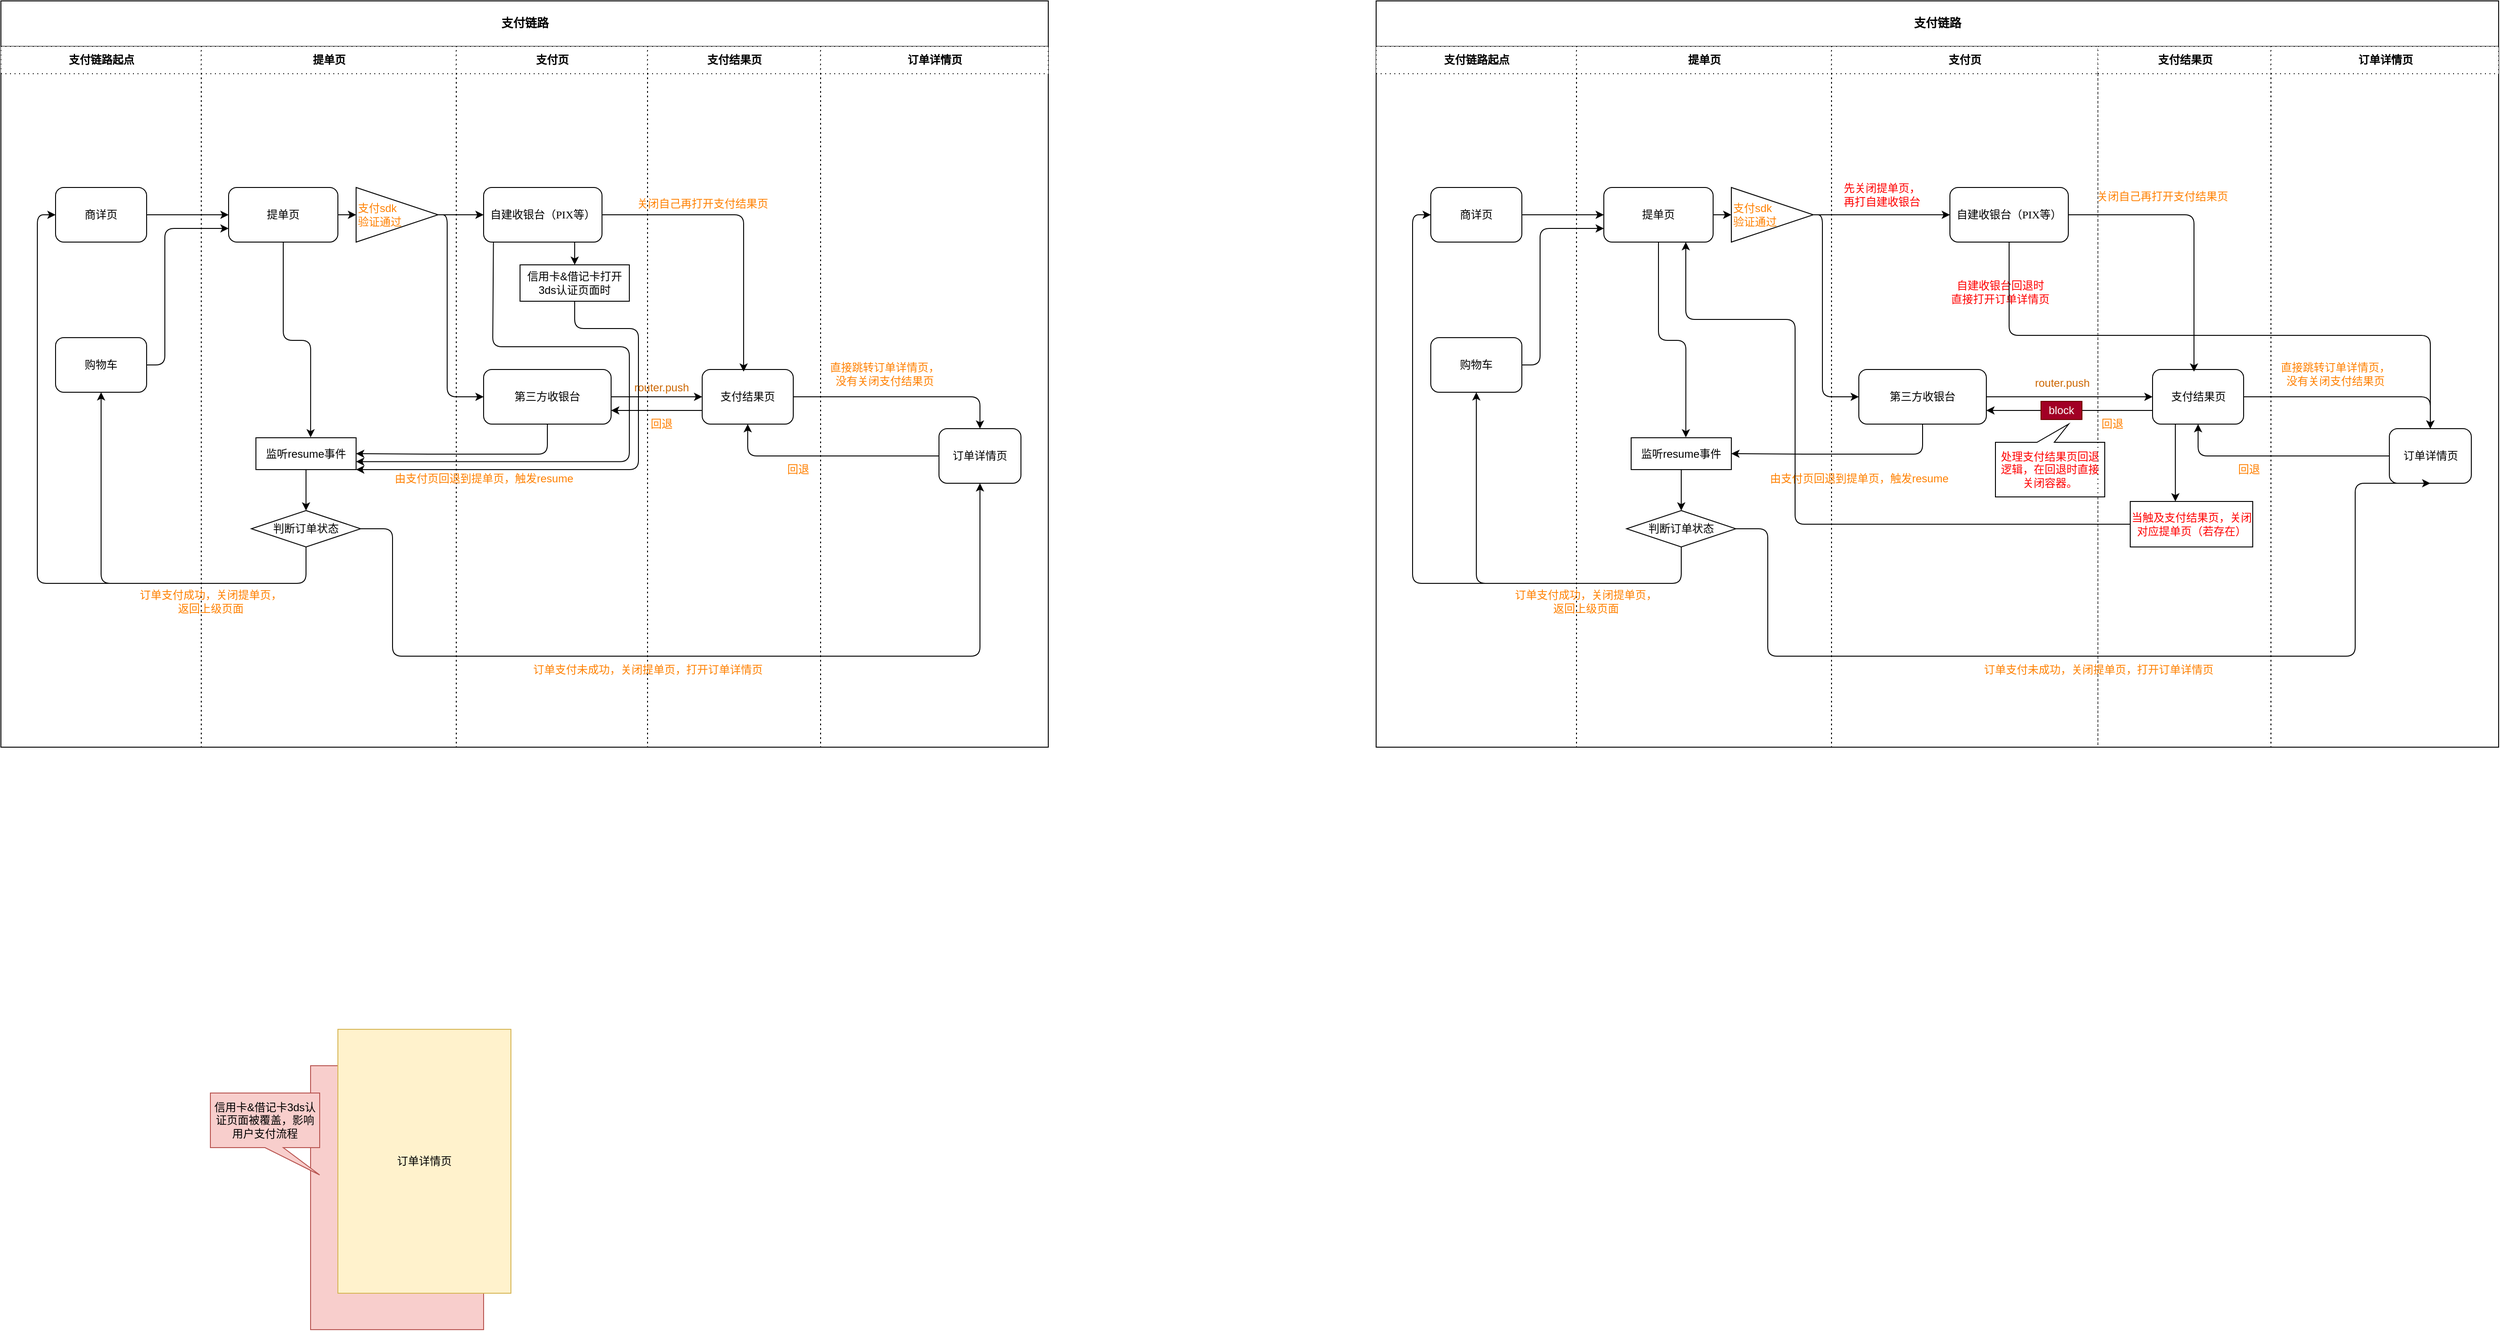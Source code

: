<mxfile version="21.6.9" type="github">
  <diagram name="Page-1" id="74e2e168-ea6b-b213-b513-2b3c1d86103e">
    <mxGraphModel dx="1744" dy="1058" grid="1" gridSize="10" guides="1" tooltips="1" connect="1" arrows="1" fold="1" page="1" pageScale="1" pageWidth="1100" pageHeight="850" background="none" math="0" shadow="0">
      <root>
        <mxCell id="0" />
        <mxCell id="1" parent="0" />
        <mxCell id="77e6c97f196da883-1" value="&lt;p style=&quot;line-height: 270%;&quot;&gt;&lt;font style=&quot;font-size: 13px;&quot;&gt;支付链路&lt;/font&gt;&lt;/p&gt;" style="swimlane;html=1;childLayout=stackLayout;startSize=50;rounded=0;shadow=0;labelBackgroundColor=none;strokeWidth=1;fontFamily=Verdana;fontSize=8;align=center;" parent="1" vertex="1">
          <mxGeometry x="80" y="150" width="1150" height="820" as="geometry">
            <mxRectangle x="70" y="40" width="70" height="20" as="alternateBounds" />
          </mxGeometry>
        </mxCell>
        <mxCell id="77e6c97f196da883-2" value="支付链路起点" style="swimlane;html=1;startSize=30;dashed=1;dashPattern=1 4;" parent="77e6c97f196da883-1" vertex="1">
          <mxGeometry y="50" width="220" height="770" as="geometry">
            <mxRectangle y="20" width="40" height="730" as="alternateBounds" />
          </mxGeometry>
        </mxCell>
        <mxCell id="77e6c97f196da883-10" value="&lt;font style=&quot;font-size: 12px;&quot;&gt;商详页&lt;/font&gt;" style="rounded=1;whiteSpace=wrap;html=1;shadow=0;labelBackgroundColor=none;strokeWidth=1;fontFamily=Verdana;fontSize=8;align=center;" parent="77e6c97f196da883-2" vertex="1">
          <mxGeometry x="60" y="155" width="100" height="60" as="geometry" />
        </mxCell>
        <mxCell id="P8WrUf40X3M7dqkF6_TZ-1" value="&lt;font style=&quot;font-size: 12px;&quot;&gt;购物车&lt;/font&gt;" style="rounded=1;whiteSpace=wrap;html=1;shadow=0;labelBackgroundColor=none;strokeWidth=1;fontFamily=Verdana;fontSize=8;align=center;" vertex="1" parent="77e6c97f196da883-2">
          <mxGeometry x="60" y="320" width="100" height="60" as="geometry" />
        </mxCell>
        <mxCell id="77e6c97f196da883-3" value="提单页" style="swimlane;html=1;startSize=30;dashed=1;dashPattern=1 4;" parent="77e6c97f196da883-1" vertex="1">
          <mxGeometry x="220" y="50" width="280" height="770" as="geometry" />
        </mxCell>
        <mxCell id="P8WrUf40X3M7dqkF6_TZ-40" style="edgeStyle=orthogonalEdgeStyle;rounded=1;orthogonalLoop=1;jettySize=auto;html=1;exitX=0.5;exitY=1;exitDx=0;exitDy=0;entryX=0.546;entryY=-0.01;entryDx=0;entryDy=0;entryPerimeter=0;" edge="1" parent="77e6c97f196da883-3" source="77e6c97f196da883-11" target="P8WrUf40X3M7dqkF6_TZ-5">
          <mxGeometry relative="1" as="geometry">
            <Array as="points">
              <mxPoint x="90" y="323" />
              <mxPoint x="120" y="323" />
            </Array>
          </mxGeometry>
        </mxCell>
        <mxCell id="77e6c97f196da883-11" value="&lt;font style=&quot;font-size: 12px;&quot;&gt;提单页&lt;/font&gt;" style="rounded=1;whiteSpace=wrap;html=1;shadow=0;labelBackgroundColor=none;strokeWidth=1;fontFamily=Verdana;fontSize=8;align=center;" parent="77e6c97f196da883-3" vertex="1">
          <mxGeometry x="30" y="155" width="120" height="60" as="geometry" />
        </mxCell>
        <mxCell id="P8WrUf40X3M7dqkF6_TZ-7" style="edgeStyle=orthogonalEdgeStyle;rounded=0;orthogonalLoop=1;jettySize=auto;html=1;exitX=0.5;exitY=1;exitDx=0;exitDy=0;entryX=0.5;entryY=0;entryDx=0;entryDy=0;" edge="1" parent="77e6c97f196da883-3" source="P8WrUf40X3M7dqkF6_TZ-5" target="P8WrUf40X3M7dqkF6_TZ-8">
          <mxGeometry relative="1" as="geometry">
            <mxPoint x="79.97" y="400.0" as="targetPoint" />
          </mxGeometry>
        </mxCell>
        <mxCell id="P8WrUf40X3M7dqkF6_TZ-5" value="监听resume事件" style="rounded=0;whiteSpace=wrap;html=1;" vertex="1" parent="77e6c97f196da883-3">
          <mxGeometry x="60" y="430" width="110" height="35" as="geometry" />
        </mxCell>
        <mxCell id="P8WrUf40X3M7dqkF6_TZ-8" value="判断订单状态" style="rhombus;whiteSpace=wrap;html=1;" vertex="1" parent="77e6c97f196da883-3">
          <mxGeometry x="55" y="510" width="120" height="40" as="geometry" />
        </mxCell>
        <mxCell id="P8WrUf40X3M7dqkF6_TZ-12" value="&lt;font color=&quot;#ff8000&quot;&gt;订单支付成功，关闭提单页，&lt;br&gt;返回上级页面&lt;/font&gt;" style="text;html=1;align=center;verticalAlign=middle;resizable=0;points=[];autosize=1;strokeColor=none;fillColor=none;" vertex="1" parent="77e6c97f196da883-3">
          <mxGeometry x="-80" y="590" width="180" height="40" as="geometry" />
        </mxCell>
        <mxCell id="P8WrUf40X3M7dqkF6_TZ-19" value="&lt;font color=&quot;#ff8000&quot;&gt;支付sdk&lt;br&gt;验证通过&lt;/font&gt;" style="triangle;whiteSpace=wrap;html=1;align=left;" vertex="1" parent="77e6c97f196da883-3">
          <mxGeometry x="170" y="155" width="90" height="60" as="geometry" />
        </mxCell>
        <mxCell id="P8WrUf40X3M7dqkF6_TZ-20" style="edgeStyle=orthogonalEdgeStyle;rounded=0;orthogonalLoop=1;jettySize=auto;html=1;exitX=1;exitY=0.5;exitDx=0;exitDy=0;entryX=0;entryY=0.5;entryDx=0;entryDy=0;" edge="1" parent="77e6c97f196da883-3" source="77e6c97f196da883-11" target="P8WrUf40X3M7dqkF6_TZ-19">
          <mxGeometry relative="1" as="geometry" />
        </mxCell>
        <mxCell id="77e6c97f196da883-4" value="支付页" style="swimlane;html=1;startSize=30;dashed=1;dashPattern=1 4;" parent="77e6c97f196da883-1" vertex="1">
          <mxGeometry x="500" y="50" width="210" height="770" as="geometry" />
        </mxCell>
        <mxCell id="P8WrUf40X3M7dqkF6_TZ-47" style="edgeStyle=orthogonalEdgeStyle;rounded=0;orthogonalLoop=1;jettySize=auto;html=1;exitX=0.75;exitY=1;exitDx=0;exitDy=0;entryX=0.5;entryY=0;entryDx=0;entryDy=0;" edge="1" parent="77e6c97f196da883-4" source="77e6c97f196da883-12" target="P8WrUf40X3M7dqkF6_TZ-46">
          <mxGeometry relative="1" as="geometry" />
        </mxCell>
        <mxCell id="77e6c97f196da883-12" value="&lt;font style=&quot;font-size: 12px;&quot;&gt;自建收银台（PIX等）&lt;/font&gt;" style="rounded=1;whiteSpace=wrap;html=1;shadow=0;labelBackgroundColor=none;strokeWidth=1;fontFamily=Verdana;fontSize=8;align=center;" parent="77e6c97f196da883-4" vertex="1">
          <mxGeometry x="30" y="155" width="130" height="60" as="geometry" />
        </mxCell>
        <mxCell id="77e6c97f196da883-14" value="&lt;font style=&quot;font-size: 12px;&quot;&gt;第三方收银台&lt;/font&gt;" style="rounded=1;whiteSpace=wrap;html=1;shadow=0;labelBackgroundColor=none;strokeWidth=1;fontFamily=Verdana;fontSize=8;align=center;" parent="77e6c97f196da883-4" vertex="1">
          <mxGeometry x="30" y="355" width="140" height="60" as="geometry" />
        </mxCell>
        <mxCell id="P8WrUf40X3M7dqkF6_TZ-26" value="&lt;font color=&quot;#ff8000&quot;&gt;由支付页回退到提单页，触发resume&lt;/font&gt;" style="text;html=1;align=center;verticalAlign=middle;resizable=0;points=[];autosize=1;strokeColor=none;fillColor=none;" vertex="1" parent="77e6c97f196da883-4">
          <mxGeometry x="-80" y="460" width="220" height="30" as="geometry" />
        </mxCell>
        <mxCell id="P8WrUf40X3M7dqkF6_TZ-46" value="信用卡&amp;amp;借记卡打开3ds认证页面时" style="rounded=0;whiteSpace=wrap;html=1;" vertex="1" parent="77e6c97f196da883-4">
          <mxGeometry x="70" y="240" width="120" height="40" as="geometry" />
        </mxCell>
        <mxCell id="77e6c97f196da883-5" value="支付结果页" style="swimlane;html=1;startSize=30;dashed=1;dashPattern=1 4;" parent="77e6c97f196da883-1" vertex="1">
          <mxGeometry x="710" y="50" width="190" height="770" as="geometry" />
        </mxCell>
        <mxCell id="77e6c97f196da883-15" value="&lt;font style=&quot;font-size: 12px;&quot;&gt;支付结果页&lt;/font&gt;" style="rounded=1;whiteSpace=wrap;html=1;shadow=0;labelBackgroundColor=none;strokeWidth=1;fontFamily=Verdana;fontSize=8;align=center;" parent="77e6c97f196da883-5" vertex="1">
          <mxGeometry x="60" y="355" width="100" height="60" as="geometry" />
        </mxCell>
        <mxCell id="P8WrUf40X3M7dqkF6_TZ-15" value="&lt;font color=&quot;#ff8000&quot;&gt;订单支付未成功，关闭提单页，打开订单详情页&lt;/font&gt;" style="text;html=1;align=center;verticalAlign=middle;resizable=0;points=[];autosize=1;strokeColor=none;fillColor=none;" vertex="1" parent="77e6c97f196da883-5">
          <mxGeometry x="-140" y="670" width="280" height="30" as="geometry" />
        </mxCell>
        <mxCell id="P8WrUf40X3M7dqkF6_TZ-33" value="&lt;font color=&quot;#ff8000&quot;&gt;回退&lt;/font&gt;" style="text;html=1;align=center;verticalAlign=middle;resizable=0;points=[];autosize=1;strokeColor=none;fillColor=none;" vertex="1" parent="77e6c97f196da883-5">
          <mxGeometry x="140" y="450" width="50" height="30" as="geometry" />
        </mxCell>
        <mxCell id="P8WrUf40X3M7dqkF6_TZ-35" value="&lt;font color=&quot;#ff8000&quot;&gt;回退&lt;/font&gt;" style="text;html=1;align=center;verticalAlign=middle;resizable=0;points=[];autosize=1;strokeColor=none;fillColor=none;" vertex="1" parent="77e6c97f196da883-5">
          <mxGeometry x="-10" y="400" width="50" height="30" as="geometry" />
        </mxCell>
        <mxCell id="P8WrUf40X3M7dqkF6_TZ-45" value="&lt;font color=&quot;#cc6600&quot;&gt;router.push&lt;/font&gt;" style="text;html=1;align=center;verticalAlign=middle;resizable=0;points=[];autosize=1;strokeColor=none;fillColor=none;" vertex="1" parent="77e6c97f196da883-5">
          <mxGeometry x="-25" y="360" width="80" height="30" as="geometry" />
        </mxCell>
        <mxCell id="77e6c97f196da883-6" value="订单详情页" style="swimlane;html=1;startSize=30;dashed=1;dashPattern=1 4;" parent="77e6c97f196da883-1" vertex="1">
          <mxGeometry x="900" y="50" width="250" height="770" as="geometry" />
        </mxCell>
        <mxCell id="77e6c97f196da883-18" value="&lt;font style=&quot;font-size: 12px;&quot;&gt;订单详情页&lt;/font&gt;" style="rounded=1;whiteSpace=wrap;html=1;shadow=0;labelBackgroundColor=none;strokeWidth=1;fontFamily=Verdana;fontSize=8;align=center;" parent="77e6c97f196da883-6" vertex="1">
          <mxGeometry x="130" y="420" width="90" height="60" as="geometry" />
        </mxCell>
        <mxCell id="P8WrUf40X3M7dqkF6_TZ-31" value="&lt;font color=&quot;#ff8000&quot;&gt;直接跳转订单详情页，&lt;br&gt;没有关闭支付结果页&lt;/font&gt;" style="text;html=1;align=center;verticalAlign=middle;resizable=0;points=[];autosize=1;strokeColor=none;fillColor=none;" vertex="1" parent="77e6c97f196da883-6">
          <mxGeometry y="340" width="140" height="40" as="geometry" />
        </mxCell>
        <mxCell id="P8WrUf40X3M7dqkF6_TZ-2" style="edgeStyle=orthogonalEdgeStyle;rounded=1;orthogonalLoop=1;jettySize=auto;html=1;exitX=1;exitY=0.5;exitDx=0;exitDy=0;entryX=0;entryY=0.5;entryDx=0;entryDy=0;" edge="1" parent="77e6c97f196da883-1" source="77e6c97f196da883-10" target="77e6c97f196da883-11">
          <mxGeometry relative="1" as="geometry" />
        </mxCell>
        <mxCell id="P8WrUf40X3M7dqkF6_TZ-3" style="edgeStyle=orthogonalEdgeStyle;rounded=1;orthogonalLoop=1;jettySize=auto;html=1;entryX=0;entryY=0.75;entryDx=0;entryDy=0;" edge="1" parent="77e6c97f196da883-1" source="P8WrUf40X3M7dqkF6_TZ-1" target="77e6c97f196da883-11">
          <mxGeometry relative="1" as="geometry">
            <Array as="points">
              <mxPoint x="180" y="400" />
              <mxPoint x="180" y="250" />
            </Array>
          </mxGeometry>
        </mxCell>
        <mxCell id="P8WrUf40X3M7dqkF6_TZ-9" style="edgeStyle=orthogonalEdgeStyle;rounded=1;orthogonalLoop=1;jettySize=auto;html=1;exitX=0.5;exitY=1;exitDx=0;exitDy=0;entryX=0.5;entryY=1;entryDx=0;entryDy=0;" edge="1" parent="77e6c97f196da883-1" source="P8WrUf40X3M7dqkF6_TZ-8" target="P8WrUf40X3M7dqkF6_TZ-1">
          <mxGeometry relative="1" as="geometry">
            <Array as="points">
              <mxPoint x="275" y="640" />
              <mxPoint x="80" y="640" />
            </Array>
          </mxGeometry>
        </mxCell>
        <mxCell id="P8WrUf40X3M7dqkF6_TZ-21" style="edgeStyle=orthogonalEdgeStyle;rounded=1;orthogonalLoop=1;jettySize=auto;html=1;entryX=1;entryY=0.5;entryDx=0;entryDy=0;" edge="1" parent="77e6c97f196da883-1" source="77e6c97f196da883-14" target="P8WrUf40X3M7dqkF6_TZ-5">
          <mxGeometry relative="1" as="geometry">
            <Array as="points">
              <mxPoint x="600" y="498" />
              <mxPoint x="460" y="498" />
            </Array>
          </mxGeometry>
        </mxCell>
        <mxCell id="P8WrUf40X3M7dqkF6_TZ-28" style="edgeStyle=orthogonalEdgeStyle;rounded=0;orthogonalLoop=1;jettySize=auto;html=1;" edge="1" parent="77e6c97f196da883-1" source="77e6c97f196da883-14" target="77e6c97f196da883-15">
          <mxGeometry relative="1" as="geometry" />
        </mxCell>
        <mxCell id="P8WrUf40X3M7dqkF6_TZ-29" style="edgeStyle=orthogonalEdgeStyle;rounded=1;orthogonalLoop=1;jettySize=auto;html=1;exitX=1;exitY=0.5;exitDx=0;exitDy=0;entryX=0.455;entryY=0.039;entryDx=0;entryDy=0;entryPerimeter=0;" edge="1" parent="77e6c97f196da883-1" source="77e6c97f196da883-12" target="77e6c97f196da883-15">
          <mxGeometry relative="1" as="geometry" />
        </mxCell>
        <mxCell id="P8WrUf40X3M7dqkF6_TZ-14" style="edgeStyle=orthogonalEdgeStyle;rounded=1;orthogonalLoop=1;jettySize=auto;html=1;exitX=1;exitY=0.5;exitDx=0;exitDy=0;entryX=0.5;entryY=1;entryDx=0;entryDy=0;" edge="1" parent="77e6c97f196da883-1" source="P8WrUf40X3M7dqkF6_TZ-8" target="77e6c97f196da883-18">
          <mxGeometry relative="1" as="geometry">
            <mxPoint x="420.03" y="520.0" as="sourcePoint" />
            <mxPoint x="780" y="540" as="targetPoint" />
            <Array as="points">
              <mxPoint x="430" y="580" />
              <mxPoint x="430" y="720" />
              <mxPoint x="1075" y="720" />
            </Array>
          </mxGeometry>
        </mxCell>
        <mxCell id="P8WrUf40X3M7dqkF6_TZ-32" style="edgeStyle=orthogonalEdgeStyle;rounded=1;orthogonalLoop=1;jettySize=auto;html=1;" edge="1" parent="77e6c97f196da883-1" source="77e6c97f196da883-18" target="77e6c97f196da883-15">
          <mxGeometry relative="1" as="geometry" />
        </mxCell>
        <mxCell id="P8WrUf40X3M7dqkF6_TZ-25" style="edgeStyle=orthogonalEdgeStyle;rounded=1;orthogonalLoop=1;jettySize=auto;html=1;exitX=0.083;exitY=1.03;exitDx=0;exitDy=0;entryX=1;entryY=0.75;entryDx=0;entryDy=0;exitPerimeter=0;" edge="1" parent="77e6c97f196da883-1" source="77e6c97f196da883-12" target="P8WrUf40X3M7dqkF6_TZ-5">
          <mxGeometry relative="1" as="geometry">
            <mxPoint x="510.0" y="265" as="sourcePoint" />
            <mxPoint x="320" y="506.25" as="targetPoint" />
            <Array as="points">
              <mxPoint x="541" y="265" />
              <mxPoint x="540" y="380" />
              <mxPoint x="690" y="380" />
              <mxPoint x="690" y="506" />
            </Array>
          </mxGeometry>
        </mxCell>
        <mxCell id="P8WrUf40X3M7dqkF6_TZ-38" style="edgeStyle=orthogonalEdgeStyle;rounded=0;orthogonalLoop=1;jettySize=auto;html=1;entryX=0;entryY=0.5;entryDx=0;entryDy=0;" edge="1" parent="77e6c97f196da883-1" source="P8WrUf40X3M7dqkF6_TZ-19" target="77e6c97f196da883-12">
          <mxGeometry relative="1" as="geometry" />
        </mxCell>
        <mxCell id="P8WrUf40X3M7dqkF6_TZ-39" style="edgeStyle=orthogonalEdgeStyle;rounded=1;orthogonalLoop=1;jettySize=auto;html=1;exitX=1;exitY=0.5;exitDx=0;exitDy=0;entryX=0;entryY=0.5;entryDx=0;entryDy=0;" edge="1" parent="77e6c97f196da883-1" source="P8WrUf40X3M7dqkF6_TZ-19" target="77e6c97f196da883-14">
          <mxGeometry relative="1" as="geometry">
            <Array as="points">
              <mxPoint x="490" y="235" />
              <mxPoint x="490" y="435" />
            </Array>
          </mxGeometry>
        </mxCell>
        <mxCell id="P8WrUf40X3M7dqkF6_TZ-41" style="edgeStyle=orthogonalEdgeStyle;rounded=0;orthogonalLoop=1;jettySize=auto;html=1;exitX=0;exitY=0.75;exitDx=0;exitDy=0;entryX=1;entryY=0.75;entryDx=0;entryDy=0;" edge="1" parent="77e6c97f196da883-1" source="77e6c97f196da883-15" target="77e6c97f196da883-14">
          <mxGeometry relative="1" as="geometry" />
        </mxCell>
        <mxCell id="P8WrUf40X3M7dqkF6_TZ-42" style="edgeStyle=orthogonalEdgeStyle;rounded=1;orthogonalLoop=1;jettySize=auto;html=1;exitX=1;exitY=0.5;exitDx=0;exitDy=0;entryX=0.5;entryY=0;entryDx=0;entryDy=0;" edge="1" parent="77e6c97f196da883-1" source="77e6c97f196da883-15" target="77e6c97f196da883-18">
          <mxGeometry relative="1" as="geometry" />
        </mxCell>
        <mxCell id="P8WrUf40X3M7dqkF6_TZ-48" style="edgeStyle=orthogonalEdgeStyle;rounded=1;orthogonalLoop=1;jettySize=auto;html=1;exitX=0.5;exitY=1;exitDx=0;exitDy=0;entryX=1;entryY=1;entryDx=0;entryDy=0;" edge="1" parent="77e6c97f196da883-1" source="P8WrUf40X3M7dqkF6_TZ-46" target="P8WrUf40X3M7dqkF6_TZ-5">
          <mxGeometry relative="1" as="geometry">
            <Array as="points">
              <mxPoint x="630" y="360" />
              <mxPoint x="700" y="360" />
              <mxPoint x="700" y="515" />
            </Array>
          </mxGeometry>
        </mxCell>
        <mxCell id="P8WrUf40X3M7dqkF6_TZ-43" value="" style="endArrow=classic;html=1;rounded=1;entryX=0;entryY=0.5;entryDx=0;entryDy=0;" edge="1" parent="1" target="77e6c97f196da883-10">
          <mxGeometry width="50" height="50" relative="1" as="geometry">
            <mxPoint x="200" y="790" as="sourcePoint" />
            <mxPoint x="610" y="550" as="targetPoint" />
            <Array as="points">
              <mxPoint x="120" y="790" />
              <mxPoint x="120" y="385" />
            </Array>
          </mxGeometry>
        </mxCell>
        <mxCell id="P8WrUf40X3M7dqkF6_TZ-44" value="&lt;font color=&quot;#ff8000&quot;&gt;关闭自己再打开支付结果页&lt;/font&gt;" style="text;html=1;align=center;verticalAlign=middle;resizable=0;points=[];autosize=1;strokeColor=none;fillColor=none;" vertex="1" parent="1">
          <mxGeometry x="765" y="358" width="170" height="30" as="geometry" />
        </mxCell>
        <mxCell id="P8WrUf40X3M7dqkF6_TZ-49" value="" style="rounded=0;whiteSpace=wrap;html=1;fillColor=#f8cecc;strokeColor=#b85450;" vertex="1" parent="1">
          <mxGeometry x="420" y="1320" width="190" height="290" as="geometry" />
        </mxCell>
        <mxCell id="P8WrUf40X3M7dqkF6_TZ-50" value="订单详情页" style="rounded=0;whiteSpace=wrap;html=1;fillColor=#fff2cc;strokeColor=#d6b656;" vertex="1" parent="1">
          <mxGeometry x="450" y="1280" width="190" height="290" as="geometry" />
        </mxCell>
        <mxCell id="P8WrUf40X3M7dqkF6_TZ-51" value="信用卡&amp;amp;借记卡3ds认证页面被覆盖，影响用户支付流程" style="shape=callout;whiteSpace=wrap;html=1;perimeter=calloutPerimeter;rotation=0;position2=1;fillColor=#f8cecc;strokeColor=#b85450;" vertex="1" parent="1">
          <mxGeometry x="310" y="1350" width="120" height="90" as="geometry" />
        </mxCell>
        <mxCell id="P8WrUf40X3M7dqkF6_TZ-94" value="" style="endArrow=classic;html=1;rounded=1;entryX=0;entryY=0.5;entryDx=0;entryDy=0;" edge="1" parent="1" target="P8WrUf40X3M7dqkF6_TZ-54">
          <mxGeometry width="50" height="50" relative="1" as="geometry">
            <mxPoint x="1710" y="790" as="sourcePoint" />
            <mxPoint x="2120" y="550" as="targetPoint" />
            <Array as="points">
              <mxPoint x="1630" y="790" />
              <mxPoint x="1630" y="385" />
            </Array>
          </mxGeometry>
        </mxCell>
        <mxCell id="P8WrUf40X3M7dqkF6_TZ-52" value="&lt;p style=&quot;line-height: 270%;&quot;&gt;&lt;font style=&quot;font-size: 13px;&quot;&gt;支付链路&lt;/font&gt;&lt;/p&gt;" style="swimlane;html=1;childLayout=stackLayout;startSize=50;rounded=0;shadow=0;labelBackgroundColor=none;strokeWidth=1;fontFamily=Verdana;fontSize=8;align=center;" vertex="1" parent="1">
          <mxGeometry x="1590" y="150" width="1232.5" height="820" as="geometry">
            <mxRectangle x="70" y="40" width="70" height="20" as="alternateBounds" />
          </mxGeometry>
        </mxCell>
        <mxCell id="P8WrUf40X3M7dqkF6_TZ-91" style="edgeStyle=orthogonalEdgeStyle;rounded=0;orthogonalLoop=1;jettySize=auto;html=1;exitX=0;exitY=0.75;exitDx=0;exitDy=0;entryX=1;entryY=0.75;entryDx=0;entryDy=0;" edge="1" parent="P8WrUf40X3M7dqkF6_TZ-52" source="P8WrUf40X3M7dqkF6_TZ-72" target="P8WrUf40X3M7dqkF6_TZ-68">
          <mxGeometry relative="1" as="geometry">
            <Array as="points">
              <mxPoint x="760" y="450" />
              <mxPoint x="760" y="450" />
            </Array>
          </mxGeometry>
        </mxCell>
        <mxCell id="P8WrUf40X3M7dqkF6_TZ-53" value="支付链路起点" style="swimlane;html=1;startSize=30;dashed=1;dashPattern=1 4;" vertex="1" parent="P8WrUf40X3M7dqkF6_TZ-52">
          <mxGeometry y="50" width="220" height="770" as="geometry">
            <mxRectangle y="20" width="40" height="730" as="alternateBounds" />
          </mxGeometry>
        </mxCell>
        <mxCell id="P8WrUf40X3M7dqkF6_TZ-54" value="&lt;font style=&quot;font-size: 12px;&quot;&gt;商详页&lt;/font&gt;" style="rounded=1;whiteSpace=wrap;html=1;shadow=0;labelBackgroundColor=none;strokeWidth=1;fontFamily=Verdana;fontSize=8;align=center;" vertex="1" parent="P8WrUf40X3M7dqkF6_TZ-53">
          <mxGeometry x="60" y="155" width="100" height="60" as="geometry" />
        </mxCell>
        <mxCell id="P8WrUf40X3M7dqkF6_TZ-55" value="&lt;font style=&quot;font-size: 12px;&quot;&gt;购物车&lt;/font&gt;" style="rounded=1;whiteSpace=wrap;html=1;shadow=0;labelBackgroundColor=none;strokeWidth=1;fontFamily=Verdana;fontSize=8;align=center;" vertex="1" parent="P8WrUf40X3M7dqkF6_TZ-53">
          <mxGeometry x="60" y="320" width="100" height="60" as="geometry" />
        </mxCell>
        <mxCell id="P8WrUf40X3M7dqkF6_TZ-56" value="提单页" style="swimlane;html=1;startSize=30;dashed=1;dashPattern=1 4;" vertex="1" parent="P8WrUf40X3M7dqkF6_TZ-52">
          <mxGeometry x="220" y="50" width="280" height="770" as="geometry" />
        </mxCell>
        <mxCell id="P8WrUf40X3M7dqkF6_TZ-57" style="edgeStyle=orthogonalEdgeStyle;rounded=1;orthogonalLoop=1;jettySize=auto;html=1;exitX=0.5;exitY=1;exitDx=0;exitDy=0;entryX=0.546;entryY=-0.01;entryDx=0;entryDy=0;entryPerimeter=0;" edge="1" parent="P8WrUf40X3M7dqkF6_TZ-56" source="P8WrUf40X3M7dqkF6_TZ-58" target="P8WrUf40X3M7dqkF6_TZ-60">
          <mxGeometry relative="1" as="geometry">
            <Array as="points">
              <mxPoint x="90" y="323" />
              <mxPoint x="120" y="323" />
            </Array>
          </mxGeometry>
        </mxCell>
        <mxCell id="P8WrUf40X3M7dqkF6_TZ-58" value="&lt;font style=&quot;font-size: 12px;&quot;&gt;提单页&lt;/font&gt;" style="rounded=1;whiteSpace=wrap;html=1;shadow=0;labelBackgroundColor=none;strokeWidth=1;fontFamily=Verdana;fontSize=8;align=center;" vertex="1" parent="P8WrUf40X3M7dqkF6_TZ-56">
          <mxGeometry x="30" y="155" width="120" height="60" as="geometry" />
        </mxCell>
        <mxCell id="P8WrUf40X3M7dqkF6_TZ-59" style="edgeStyle=orthogonalEdgeStyle;rounded=0;orthogonalLoop=1;jettySize=auto;html=1;exitX=0.5;exitY=1;exitDx=0;exitDy=0;entryX=0.5;entryY=0;entryDx=0;entryDy=0;" edge="1" parent="P8WrUf40X3M7dqkF6_TZ-56" source="P8WrUf40X3M7dqkF6_TZ-60" target="P8WrUf40X3M7dqkF6_TZ-61">
          <mxGeometry relative="1" as="geometry">
            <mxPoint x="79.97" y="400.0" as="targetPoint" />
          </mxGeometry>
        </mxCell>
        <mxCell id="P8WrUf40X3M7dqkF6_TZ-60" value="监听resume事件" style="rounded=0;whiteSpace=wrap;html=1;" vertex="1" parent="P8WrUf40X3M7dqkF6_TZ-56">
          <mxGeometry x="60" y="430" width="110" height="35" as="geometry" />
        </mxCell>
        <mxCell id="P8WrUf40X3M7dqkF6_TZ-61" value="判断订单状态" style="rhombus;whiteSpace=wrap;html=1;" vertex="1" parent="P8WrUf40X3M7dqkF6_TZ-56">
          <mxGeometry x="55" y="510" width="120" height="40" as="geometry" />
        </mxCell>
        <mxCell id="P8WrUf40X3M7dqkF6_TZ-62" value="&lt;font color=&quot;#ff8000&quot;&gt;订单支付成功，关闭提单页，&lt;br&gt;返回上级页面&lt;/font&gt;" style="text;html=1;align=center;verticalAlign=middle;resizable=0;points=[];autosize=1;strokeColor=none;fillColor=none;" vertex="1" parent="P8WrUf40X3M7dqkF6_TZ-56">
          <mxGeometry x="-80" y="590" width="180" height="40" as="geometry" />
        </mxCell>
        <mxCell id="P8WrUf40X3M7dqkF6_TZ-63" value="&lt;font color=&quot;#ff8000&quot;&gt;支付sdk&lt;br&gt;验证通过&lt;/font&gt;" style="triangle;whiteSpace=wrap;html=1;align=left;" vertex="1" parent="P8WrUf40X3M7dqkF6_TZ-56">
          <mxGeometry x="170" y="155" width="90" height="60" as="geometry" />
        </mxCell>
        <mxCell id="P8WrUf40X3M7dqkF6_TZ-64" style="edgeStyle=orthogonalEdgeStyle;rounded=0;orthogonalLoop=1;jettySize=auto;html=1;exitX=1;exitY=0.5;exitDx=0;exitDy=0;entryX=0;entryY=0.5;entryDx=0;entryDy=0;" edge="1" parent="P8WrUf40X3M7dqkF6_TZ-56" source="P8WrUf40X3M7dqkF6_TZ-58" target="P8WrUf40X3M7dqkF6_TZ-63">
          <mxGeometry relative="1" as="geometry" />
        </mxCell>
        <mxCell id="P8WrUf40X3M7dqkF6_TZ-65" value="支付页" style="swimlane;html=1;startSize=30;dashed=1;dashPattern=1 4;" vertex="1" parent="P8WrUf40X3M7dqkF6_TZ-52">
          <mxGeometry x="500" y="50" width="292.5" height="770" as="geometry" />
        </mxCell>
        <mxCell id="P8WrUf40X3M7dqkF6_TZ-67" value="&lt;font style=&quot;font-size: 12px;&quot;&gt;自建收银台（PIX等）&lt;/font&gt;" style="rounded=1;whiteSpace=wrap;html=1;shadow=0;labelBackgroundColor=none;strokeWidth=1;fontFamily=Verdana;fontSize=8;align=center;" vertex="1" parent="P8WrUf40X3M7dqkF6_TZ-65">
          <mxGeometry x="130" y="155" width="130" height="60" as="geometry" />
        </mxCell>
        <mxCell id="P8WrUf40X3M7dqkF6_TZ-68" value="&lt;font style=&quot;font-size: 12px;&quot;&gt;第三方收银台&lt;/font&gt;" style="rounded=1;whiteSpace=wrap;html=1;shadow=0;labelBackgroundColor=none;strokeWidth=1;fontFamily=Verdana;fontSize=8;align=center;" vertex="1" parent="P8WrUf40X3M7dqkF6_TZ-65">
          <mxGeometry x="30" y="355" width="140" height="60" as="geometry" />
        </mxCell>
        <mxCell id="P8WrUf40X3M7dqkF6_TZ-69" value="&lt;font color=&quot;#ff8000&quot;&gt;由支付页回退到提单页，触发resume&lt;/font&gt;" style="text;html=1;align=center;verticalAlign=middle;resizable=0;points=[];autosize=1;strokeColor=none;fillColor=none;" vertex="1" parent="P8WrUf40X3M7dqkF6_TZ-65">
          <mxGeometry x="-80" y="460" width="220" height="30" as="geometry" />
        </mxCell>
        <mxCell id="P8WrUf40X3M7dqkF6_TZ-96" value="&lt;font color=&quot;#ff0000&quot;&gt;处理支付结果页回退逻辑，在回退时直接关闭容器。&lt;/font&gt;" style="shape=callout;whiteSpace=wrap;html=1;perimeter=calloutPerimeter;position2=0.67;base=19;size=20;position=0.38;flipV=1;" vertex="1" parent="P8WrUf40X3M7dqkF6_TZ-65">
          <mxGeometry x="180" y="415" width="120" height="80" as="geometry" />
        </mxCell>
        <mxCell id="P8WrUf40X3M7dqkF6_TZ-100" value="block" style="rounded=0;whiteSpace=wrap;html=1;fillColor=#a20025;fontColor=#ffffff;strokeColor=#6F0000;" vertex="1" parent="P8WrUf40X3M7dqkF6_TZ-65">
          <mxGeometry x="230" y="390" width="45" height="20" as="geometry" />
        </mxCell>
        <mxCell id="P8WrUf40X3M7dqkF6_TZ-101" value="&lt;font color=&quot;#ff0000&quot;&gt;先关闭提单页，&lt;br&gt;再打自建收银台&lt;/font&gt;" style="text;html=1;align=center;verticalAlign=middle;resizable=0;points=[];autosize=1;strokeColor=none;fillColor=none;" vertex="1" parent="P8WrUf40X3M7dqkF6_TZ-65">
          <mxGeometry y="143" width="110" height="40" as="geometry" />
        </mxCell>
        <mxCell id="P8WrUf40X3M7dqkF6_TZ-103" value="&lt;font color=&quot;#ff0000&quot;&gt;自建收银台回退时&lt;br&gt;直接打开订单详情页&lt;/font&gt;" style="text;html=1;align=center;verticalAlign=middle;resizable=0;points=[];autosize=1;strokeColor=none;fillColor=none;" vertex="1" parent="P8WrUf40X3M7dqkF6_TZ-65">
          <mxGeometry x="120" y="250" width="130" height="40" as="geometry" />
        </mxCell>
        <mxCell id="P8WrUf40X3M7dqkF6_TZ-76" value="&lt;font color=&quot;#cc6600&quot;&gt;router.push&lt;/font&gt;" style="text;html=1;align=center;verticalAlign=middle;resizable=0;points=[];autosize=1;strokeColor=none;fillColor=none;" vertex="1" parent="P8WrUf40X3M7dqkF6_TZ-65">
          <mxGeometry x="212.5" y="355" width="80" height="30" as="geometry" />
        </mxCell>
        <mxCell id="P8WrUf40X3M7dqkF6_TZ-71" value="支付结果页" style="swimlane;html=1;startSize=30;dashed=1;dashPattern=1 4;" vertex="1" parent="P8WrUf40X3M7dqkF6_TZ-52">
          <mxGeometry x="792.5" y="50" width="190" height="770" as="geometry" />
        </mxCell>
        <mxCell id="P8WrUf40X3M7dqkF6_TZ-105" style="edgeStyle=orthogonalEdgeStyle;rounded=0;orthogonalLoop=1;jettySize=auto;html=1;exitX=0.25;exitY=1;exitDx=0;exitDy=0;" edge="1" parent="P8WrUf40X3M7dqkF6_TZ-71" source="P8WrUf40X3M7dqkF6_TZ-72">
          <mxGeometry relative="1" as="geometry">
            <mxPoint x="85.071" y="500" as="targetPoint" />
          </mxGeometry>
        </mxCell>
        <mxCell id="P8WrUf40X3M7dqkF6_TZ-72" value="&lt;font style=&quot;font-size: 12px;&quot;&gt;支付结果页&lt;/font&gt;" style="rounded=1;whiteSpace=wrap;html=1;shadow=0;labelBackgroundColor=none;strokeWidth=1;fontFamily=Verdana;fontSize=8;align=center;" vertex="1" parent="P8WrUf40X3M7dqkF6_TZ-71">
          <mxGeometry x="60" y="355" width="100" height="60" as="geometry" />
        </mxCell>
        <mxCell id="P8WrUf40X3M7dqkF6_TZ-73" value="&lt;font color=&quot;#ff8000&quot;&gt;订单支付未成功，关闭提单页，打开订单详情页&lt;/font&gt;" style="text;html=1;align=center;verticalAlign=middle;resizable=0;points=[];autosize=1;strokeColor=none;fillColor=none;" vertex="1" parent="P8WrUf40X3M7dqkF6_TZ-71">
          <mxGeometry x="-140" y="670" width="280" height="30" as="geometry" />
        </mxCell>
        <mxCell id="P8WrUf40X3M7dqkF6_TZ-74" value="&lt;font color=&quot;#ff8000&quot;&gt;回退&lt;/font&gt;" style="text;html=1;align=center;verticalAlign=middle;resizable=0;points=[];autosize=1;strokeColor=none;fillColor=none;" vertex="1" parent="P8WrUf40X3M7dqkF6_TZ-71">
          <mxGeometry x="140" y="450" width="50" height="30" as="geometry" />
        </mxCell>
        <mxCell id="P8WrUf40X3M7dqkF6_TZ-75" value="&lt;font color=&quot;#ff8000&quot;&gt;回退&lt;/font&gt;" style="text;html=1;align=center;verticalAlign=middle;resizable=0;points=[];autosize=1;strokeColor=none;fillColor=none;" vertex="1" parent="P8WrUf40X3M7dqkF6_TZ-71">
          <mxGeometry x="-10" y="400" width="50" height="30" as="geometry" />
        </mxCell>
        <mxCell id="P8WrUf40X3M7dqkF6_TZ-95" value="&lt;font color=&quot;#ff8000&quot;&gt;关闭自己再打开支付结果页&lt;/font&gt;" style="text;html=1;align=center;verticalAlign=middle;resizable=0;points=[];autosize=1;strokeColor=none;fillColor=none;" vertex="1" parent="P8WrUf40X3M7dqkF6_TZ-71">
          <mxGeometry x="-15" y="150" width="170" height="30" as="geometry" />
        </mxCell>
        <mxCell id="P8WrUf40X3M7dqkF6_TZ-106" value="&lt;font color=&quot;#ff0000&quot;&gt;当触及支付结果页，关闭对应提单页（若存在）&lt;/font&gt;" style="rounded=0;whiteSpace=wrap;html=1;" vertex="1" parent="P8WrUf40X3M7dqkF6_TZ-71">
          <mxGeometry x="35.5" y="500" width="134.5" height="50" as="geometry" />
        </mxCell>
        <mxCell id="P8WrUf40X3M7dqkF6_TZ-77" value="订单详情页" style="swimlane;html=1;startSize=30;dashed=1;dashPattern=1 4;" vertex="1" parent="P8WrUf40X3M7dqkF6_TZ-52">
          <mxGeometry x="982.5" y="50" width="250" height="770" as="geometry" />
        </mxCell>
        <mxCell id="P8WrUf40X3M7dqkF6_TZ-78" value="&lt;font style=&quot;font-size: 12px;&quot;&gt;订单详情页&lt;/font&gt;" style="rounded=1;whiteSpace=wrap;html=1;shadow=0;labelBackgroundColor=none;strokeWidth=1;fontFamily=Verdana;fontSize=8;align=center;" vertex="1" parent="P8WrUf40X3M7dqkF6_TZ-77">
          <mxGeometry x="130" y="420" width="90" height="60" as="geometry" />
        </mxCell>
        <mxCell id="P8WrUf40X3M7dqkF6_TZ-79" value="&lt;font color=&quot;#ff8000&quot;&gt;直接跳转订单详情页，&lt;br&gt;没有关闭支付结果页&lt;/font&gt;" style="text;html=1;align=center;verticalAlign=middle;resizable=0;points=[];autosize=1;strokeColor=none;fillColor=none;" vertex="1" parent="P8WrUf40X3M7dqkF6_TZ-77">
          <mxGeometry y="340" width="140" height="40" as="geometry" />
        </mxCell>
        <mxCell id="P8WrUf40X3M7dqkF6_TZ-80" style="edgeStyle=orthogonalEdgeStyle;rounded=1;orthogonalLoop=1;jettySize=auto;html=1;exitX=1;exitY=0.5;exitDx=0;exitDy=0;entryX=0;entryY=0.5;entryDx=0;entryDy=0;" edge="1" parent="P8WrUf40X3M7dqkF6_TZ-52" source="P8WrUf40X3M7dqkF6_TZ-54" target="P8WrUf40X3M7dqkF6_TZ-58">
          <mxGeometry relative="1" as="geometry" />
        </mxCell>
        <mxCell id="P8WrUf40X3M7dqkF6_TZ-81" style="edgeStyle=orthogonalEdgeStyle;rounded=1;orthogonalLoop=1;jettySize=auto;html=1;entryX=0;entryY=0.75;entryDx=0;entryDy=0;" edge="1" parent="P8WrUf40X3M7dqkF6_TZ-52" source="P8WrUf40X3M7dqkF6_TZ-55" target="P8WrUf40X3M7dqkF6_TZ-58">
          <mxGeometry relative="1" as="geometry">
            <Array as="points">
              <mxPoint x="180" y="400" />
              <mxPoint x="180" y="250" />
            </Array>
          </mxGeometry>
        </mxCell>
        <mxCell id="P8WrUf40X3M7dqkF6_TZ-82" style="edgeStyle=orthogonalEdgeStyle;rounded=1;orthogonalLoop=1;jettySize=auto;html=1;exitX=0.5;exitY=1;exitDx=0;exitDy=0;entryX=0.5;entryY=1;entryDx=0;entryDy=0;" edge="1" parent="P8WrUf40X3M7dqkF6_TZ-52" source="P8WrUf40X3M7dqkF6_TZ-61" target="P8WrUf40X3M7dqkF6_TZ-55">
          <mxGeometry relative="1" as="geometry">
            <Array as="points">
              <mxPoint x="275" y="640" />
              <mxPoint x="80" y="640" />
            </Array>
          </mxGeometry>
        </mxCell>
        <mxCell id="P8WrUf40X3M7dqkF6_TZ-83" style="edgeStyle=orthogonalEdgeStyle;rounded=1;orthogonalLoop=1;jettySize=auto;html=1;entryX=1;entryY=0.5;entryDx=0;entryDy=0;" edge="1" parent="P8WrUf40X3M7dqkF6_TZ-52" source="P8WrUf40X3M7dqkF6_TZ-68" target="P8WrUf40X3M7dqkF6_TZ-60">
          <mxGeometry relative="1" as="geometry">
            <Array as="points">
              <mxPoint x="600" y="498" />
              <mxPoint x="460" y="498" />
            </Array>
          </mxGeometry>
        </mxCell>
        <mxCell id="P8WrUf40X3M7dqkF6_TZ-84" style="edgeStyle=orthogonalEdgeStyle;rounded=0;orthogonalLoop=1;jettySize=auto;html=1;" edge="1" parent="P8WrUf40X3M7dqkF6_TZ-52" source="P8WrUf40X3M7dqkF6_TZ-68" target="P8WrUf40X3M7dqkF6_TZ-72">
          <mxGeometry relative="1" as="geometry" />
        </mxCell>
        <mxCell id="P8WrUf40X3M7dqkF6_TZ-85" style="edgeStyle=orthogonalEdgeStyle;rounded=1;orthogonalLoop=1;jettySize=auto;html=1;exitX=1;exitY=0.5;exitDx=0;exitDy=0;entryX=0.455;entryY=0.039;entryDx=0;entryDy=0;entryPerimeter=0;" edge="1" parent="P8WrUf40X3M7dqkF6_TZ-52" source="P8WrUf40X3M7dqkF6_TZ-67" target="P8WrUf40X3M7dqkF6_TZ-72">
          <mxGeometry relative="1" as="geometry" />
        </mxCell>
        <mxCell id="P8WrUf40X3M7dqkF6_TZ-86" style="edgeStyle=orthogonalEdgeStyle;rounded=1;orthogonalLoop=1;jettySize=auto;html=1;exitX=1;exitY=0.5;exitDx=0;exitDy=0;entryX=0.5;entryY=1;entryDx=0;entryDy=0;" edge="1" parent="P8WrUf40X3M7dqkF6_TZ-52" source="P8WrUf40X3M7dqkF6_TZ-61" target="P8WrUf40X3M7dqkF6_TZ-78">
          <mxGeometry relative="1" as="geometry">
            <mxPoint x="420.03" y="520.0" as="sourcePoint" />
            <mxPoint x="780" y="540" as="targetPoint" />
            <Array as="points">
              <mxPoint x="430" y="580" />
              <mxPoint x="430" y="720" />
              <mxPoint x="1075" y="720" />
            </Array>
          </mxGeometry>
        </mxCell>
        <mxCell id="P8WrUf40X3M7dqkF6_TZ-87" style="edgeStyle=orthogonalEdgeStyle;rounded=1;orthogonalLoop=1;jettySize=auto;html=1;" edge="1" parent="P8WrUf40X3M7dqkF6_TZ-52" source="P8WrUf40X3M7dqkF6_TZ-78" target="P8WrUf40X3M7dqkF6_TZ-72">
          <mxGeometry relative="1" as="geometry" />
        </mxCell>
        <mxCell id="P8WrUf40X3M7dqkF6_TZ-89" style="edgeStyle=orthogonalEdgeStyle;rounded=0;orthogonalLoop=1;jettySize=auto;html=1;entryX=0;entryY=0.5;entryDx=0;entryDy=0;" edge="1" parent="P8WrUf40X3M7dqkF6_TZ-52" source="P8WrUf40X3M7dqkF6_TZ-63" target="P8WrUf40X3M7dqkF6_TZ-67">
          <mxGeometry relative="1" as="geometry" />
        </mxCell>
        <mxCell id="P8WrUf40X3M7dqkF6_TZ-90" style="edgeStyle=orthogonalEdgeStyle;rounded=1;orthogonalLoop=1;jettySize=auto;html=1;exitX=1;exitY=0.5;exitDx=0;exitDy=0;entryX=0;entryY=0.5;entryDx=0;entryDy=0;" edge="1" parent="P8WrUf40X3M7dqkF6_TZ-52" source="P8WrUf40X3M7dqkF6_TZ-63" target="P8WrUf40X3M7dqkF6_TZ-68">
          <mxGeometry relative="1" as="geometry">
            <Array as="points">
              <mxPoint x="490" y="235" />
              <mxPoint x="490" y="435" />
            </Array>
          </mxGeometry>
        </mxCell>
        <mxCell id="P8WrUf40X3M7dqkF6_TZ-92" style="edgeStyle=orthogonalEdgeStyle;rounded=1;orthogonalLoop=1;jettySize=auto;html=1;exitX=1;exitY=0.5;exitDx=0;exitDy=0;entryX=0.5;entryY=0;entryDx=0;entryDy=0;" edge="1" parent="P8WrUf40X3M7dqkF6_TZ-52" source="P8WrUf40X3M7dqkF6_TZ-72" target="P8WrUf40X3M7dqkF6_TZ-78">
          <mxGeometry relative="1" as="geometry" />
        </mxCell>
        <mxCell id="P8WrUf40X3M7dqkF6_TZ-102" style="edgeStyle=orthogonalEdgeStyle;rounded=1;orthogonalLoop=1;jettySize=auto;html=1;exitX=0.5;exitY=1;exitDx=0;exitDy=0;" edge="1" parent="P8WrUf40X3M7dqkF6_TZ-52" source="P8WrUf40X3M7dqkF6_TZ-67" target="P8WrUf40X3M7dqkF6_TZ-78">
          <mxGeometry relative="1" as="geometry" />
        </mxCell>
        <mxCell id="P8WrUf40X3M7dqkF6_TZ-107" style="edgeStyle=orthogonalEdgeStyle;rounded=1;orthogonalLoop=1;jettySize=auto;html=1;entryX=0.75;entryY=1;entryDx=0;entryDy=0;" edge="1" parent="P8WrUf40X3M7dqkF6_TZ-52" source="P8WrUf40X3M7dqkF6_TZ-106" target="P8WrUf40X3M7dqkF6_TZ-58">
          <mxGeometry relative="1" as="geometry">
            <Array as="points">
              <mxPoint x="460" y="575" />
              <mxPoint x="460" y="350" />
              <mxPoint x="340" y="350" />
            </Array>
          </mxGeometry>
        </mxCell>
      </root>
    </mxGraphModel>
  </diagram>
</mxfile>
